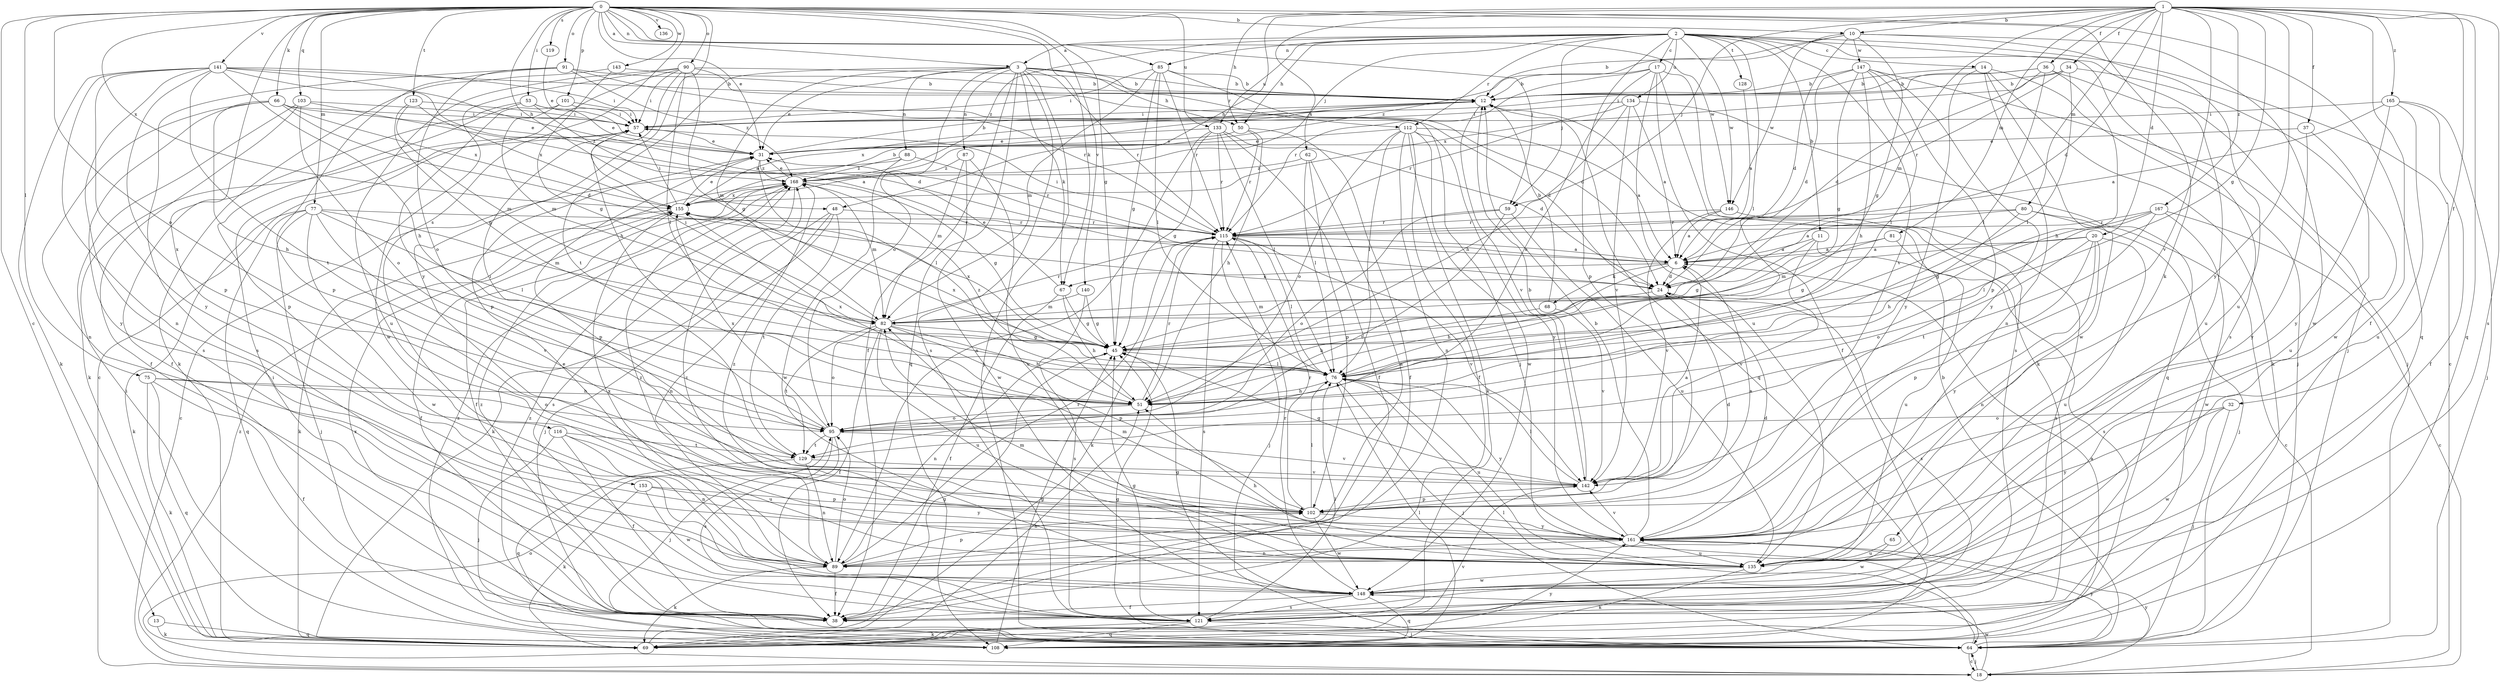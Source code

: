 strict digraph  {
0;
1;
2;
3;
6;
10;
11;
12;
13;
14;
17;
18;
20;
24;
31;
32;
34;
36;
37;
38;
45;
48;
50;
51;
53;
57;
59;
62;
64;
65;
66;
67;
68;
69;
75;
76;
77;
80;
81;
82;
85;
87;
88;
89;
90;
91;
95;
101;
102;
103;
108;
112;
115;
116;
119;
121;
123;
128;
129;
133;
134;
135;
136;
140;
141;
142;
143;
146;
147;
148;
153;
155;
161;
165;
167;
168;
0 -> 3  [label=a];
0 -> 10  [label=b];
0 -> 13  [label=c];
0 -> 31  [label=e];
0 -> 45  [label=g];
0 -> 48  [label=h];
0 -> 53  [label=i];
0 -> 59  [label=j];
0 -> 65  [label=k];
0 -> 66  [label=k];
0 -> 67  [label=k];
0 -> 75  [label=l];
0 -> 77  [label=m];
0 -> 85  [label=n];
0 -> 90  [label=o];
0 -> 91  [label=o];
0 -> 95  [label=o];
0 -> 101  [label=p];
0 -> 103  [label=q];
0 -> 108  [label=q];
0 -> 116  [label=s];
0 -> 119  [label=s];
0 -> 123  [label=t];
0 -> 133  [label=u];
0 -> 136  [label=v];
0 -> 140  [label=v];
0 -> 141  [label=v];
0 -> 143  [label=w];
0 -> 146  [label=w];
0 -> 153  [label=x];
0 -> 155  [label=x];
0 -> 161  [label=y];
1 -> 10  [label=b];
1 -> 20  [label=d];
1 -> 24  [label=d];
1 -> 32  [label=f];
1 -> 34  [label=f];
1 -> 36  [label=f];
1 -> 37  [label=f];
1 -> 38  [label=f];
1 -> 45  [label=g];
1 -> 48  [label=h];
1 -> 50  [label=h];
1 -> 59  [label=j];
1 -> 80  [label=m];
1 -> 81  [label=m];
1 -> 82  [label=m];
1 -> 108  [label=q];
1 -> 121  [label=s];
1 -> 142  [label=v];
1 -> 155  [label=x];
1 -> 161  [label=y];
1 -> 165  [label=z];
1 -> 167  [label=z];
2 -> 3  [label=a];
2 -> 11  [label=b];
2 -> 14  [label=c];
2 -> 17  [label=c];
2 -> 18  [label=c];
2 -> 50  [label=h];
2 -> 59  [label=j];
2 -> 62  [label=j];
2 -> 64  [label=j];
2 -> 76  [label=l];
2 -> 85  [label=n];
2 -> 102  [label=p];
2 -> 112  [label=r];
2 -> 121  [label=s];
2 -> 128  [label=t];
2 -> 133  [label=u];
2 -> 134  [label=u];
2 -> 142  [label=v];
2 -> 146  [label=w];
2 -> 168  [label=z];
3 -> 12  [label=b];
3 -> 31  [label=e];
3 -> 38  [label=f];
3 -> 50  [label=h];
3 -> 64  [label=j];
3 -> 67  [label=k];
3 -> 82  [label=m];
3 -> 87  [label=n];
3 -> 88  [label=n];
3 -> 95  [label=o];
3 -> 108  [label=q];
3 -> 112  [label=r];
3 -> 115  [label=r];
3 -> 121  [label=s];
3 -> 129  [label=t];
6 -> 24  [label=d];
6 -> 51  [label=h];
6 -> 67  [label=k];
6 -> 68  [label=k];
10 -> 12  [label=b];
10 -> 24  [label=d];
10 -> 45  [label=g];
10 -> 135  [label=u];
10 -> 146  [label=w];
10 -> 147  [label=w];
10 -> 148  [label=w];
10 -> 168  [label=z];
11 -> 6  [label=a];
11 -> 45  [label=g];
11 -> 121  [label=s];
11 -> 142  [label=v];
12 -> 57  [label=i];
12 -> 108  [label=q];
12 -> 142  [label=v];
12 -> 155  [label=x];
13 -> 69  [label=k];
13 -> 108  [label=q];
14 -> 12  [label=b];
14 -> 64  [label=j];
14 -> 69  [label=k];
14 -> 89  [label=n];
14 -> 148  [label=w];
14 -> 161  [label=y];
17 -> 12  [label=b];
17 -> 38  [label=f];
17 -> 69  [label=k];
17 -> 95  [label=o];
17 -> 115  [label=r];
17 -> 121  [label=s];
17 -> 135  [label=u];
18 -> 64  [label=j];
18 -> 95  [label=o];
18 -> 148  [label=w];
18 -> 161  [label=y];
18 -> 168  [label=z];
20 -> 6  [label=a];
20 -> 45  [label=g];
20 -> 89  [label=n];
20 -> 95  [label=o];
20 -> 102  [label=p];
20 -> 135  [label=u];
20 -> 161  [label=y];
24 -> 82  [label=m];
24 -> 121  [label=s];
31 -> 12  [label=b];
31 -> 76  [label=l];
31 -> 102  [label=p];
31 -> 168  [label=z];
32 -> 64  [label=j];
32 -> 95  [label=o];
32 -> 148  [label=w];
32 -> 161  [label=y];
34 -> 12  [label=b];
34 -> 76  [label=l];
34 -> 115  [label=r];
34 -> 148  [label=w];
34 -> 155  [label=x];
36 -> 12  [label=b];
36 -> 24  [label=d];
36 -> 51  [label=h];
36 -> 57  [label=i];
36 -> 76  [label=l];
36 -> 135  [label=u];
37 -> 31  [label=e];
37 -> 135  [label=u];
37 -> 161  [label=y];
38 -> 57  [label=i];
38 -> 168  [label=z];
45 -> 76  [label=l];
45 -> 89  [label=n];
45 -> 155  [label=x];
48 -> 64  [label=j];
48 -> 69  [label=k];
48 -> 89  [label=n];
48 -> 115  [label=r];
48 -> 129  [label=t];
50 -> 31  [label=e];
50 -> 38  [label=f];
50 -> 51  [label=h];
50 -> 115  [label=r];
51 -> 95  [label=o];
51 -> 115  [label=r];
51 -> 155  [label=x];
51 -> 168  [label=z];
53 -> 31  [label=e];
53 -> 38  [label=f];
53 -> 57  [label=i];
53 -> 102  [label=p];
53 -> 168  [label=z];
57 -> 31  [label=e];
59 -> 95  [label=o];
59 -> 115  [label=r];
59 -> 129  [label=t];
59 -> 135  [label=u];
62 -> 76  [label=l];
62 -> 89  [label=n];
62 -> 102  [label=p];
62 -> 168  [label=z];
64 -> 12  [label=b];
64 -> 18  [label=c];
64 -> 45  [label=g];
64 -> 57  [label=i];
64 -> 76  [label=l];
64 -> 155  [label=x];
64 -> 161  [label=y];
64 -> 168  [label=z];
65 -> 135  [label=u];
65 -> 148  [label=w];
66 -> 24  [label=d];
66 -> 31  [label=e];
66 -> 51  [label=h];
66 -> 57  [label=i];
66 -> 89  [label=n];
66 -> 155  [label=x];
66 -> 161  [label=y];
67 -> 31  [label=e];
67 -> 38  [label=f];
67 -> 45  [label=g];
67 -> 51  [label=h];
68 -> 12  [label=b];
68 -> 51  [label=h];
68 -> 142  [label=v];
69 -> 45  [label=g];
69 -> 51  [label=h];
69 -> 142  [label=v];
69 -> 161  [label=y];
75 -> 38  [label=f];
75 -> 51  [label=h];
75 -> 69  [label=k];
75 -> 95  [label=o];
75 -> 108  [label=q];
76 -> 51  [label=h];
76 -> 64  [label=j];
76 -> 135  [label=u];
76 -> 155  [label=x];
76 -> 161  [label=y];
77 -> 64  [label=j];
77 -> 69  [label=k];
77 -> 76  [label=l];
77 -> 82  [label=m];
77 -> 108  [label=q];
77 -> 115  [label=r];
77 -> 142  [label=v];
77 -> 148  [label=w];
80 -> 6  [label=a];
80 -> 18  [label=c];
80 -> 51  [label=h];
80 -> 64  [label=j];
80 -> 115  [label=r];
81 -> 6  [label=a];
81 -> 82  [label=m];
81 -> 135  [label=u];
82 -> 38  [label=f];
82 -> 45  [label=g];
82 -> 51  [label=h];
82 -> 57  [label=i];
82 -> 95  [label=o];
82 -> 102  [label=p];
82 -> 115  [label=r];
82 -> 129  [label=t];
82 -> 135  [label=u];
85 -> 12  [label=b];
85 -> 45  [label=g];
85 -> 57  [label=i];
85 -> 64  [label=j];
85 -> 76  [label=l];
85 -> 82  [label=m];
85 -> 115  [label=r];
87 -> 82  [label=m];
87 -> 135  [label=u];
87 -> 148  [label=w];
87 -> 168  [label=z];
88 -> 18  [label=c];
88 -> 115  [label=r];
88 -> 148  [label=w];
88 -> 168  [label=z];
89 -> 31  [label=e];
89 -> 38  [label=f];
89 -> 69  [label=k];
89 -> 95  [label=o];
89 -> 102  [label=p];
89 -> 115  [label=r];
89 -> 155  [label=x];
89 -> 168  [label=z];
90 -> 12  [label=b];
90 -> 18  [label=c];
90 -> 24  [label=d];
90 -> 45  [label=g];
90 -> 51  [label=h];
90 -> 57  [label=i];
90 -> 76  [label=l];
90 -> 135  [label=u];
90 -> 148  [label=w];
91 -> 12  [label=b];
91 -> 95  [label=o];
91 -> 102  [label=p];
91 -> 115  [label=r];
91 -> 121  [label=s];
91 -> 168  [label=z];
95 -> 57  [label=i];
95 -> 64  [label=j];
95 -> 121  [label=s];
95 -> 129  [label=t];
95 -> 142  [label=v];
95 -> 155  [label=x];
101 -> 24  [label=d];
101 -> 57  [label=i];
101 -> 82  [label=m];
101 -> 102  [label=p];
102 -> 6  [label=a];
102 -> 24  [label=d];
102 -> 76  [label=l];
102 -> 115  [label=r];
102 -> 148  [label=w];
102 -> 161  [label=y];
103 -> 6  [label=a];
103 -> 38  [label=f];
103 -> 57  [label=i];
103 -> 69  [label=k];
103 -> 95  [label=o];
108 -> 6  [label=a];
108 -> 45  [label=g];
108 -> 76  [label=l];
108 -> 168  [label=z];
112 -> 6  [label=a];
112 -> 31  [label=e];
112 -> 38  [label=f];
112 -> 69  [label=k];
112 -> 76  [label=l];
112 -> 89  [label=n];
112 -> 95  [label=o];
112 -> 148  [label=w];
112 -> 161  [label=y];
115 -> 6  [label=a];
115 -> 57  [label=i];
115 -> 64  [label=j];
115 -> 69  [label=k];
115 -> 76  [label=l];
115 -> 121  [label=s];
115 -> 142  [label=v];
116 -> 38  [label=f];
116 -> 64  [label=j];
116 -> 89  [label=n];
116 -> 129  [label=t];
116 -> 135  [label=u];
119 -> 31  [label=e];
121 -> 45  [label=g];
121 -> 64  [label=j];
121 -> 69  [label=k];
121 -> 76  [label=l];
121 -> 108  [label=q];
123 -> 45  [label=g];
123 -> 57  [label=i];
123 -> 82  [label=m];
123 -> 155  [label=x];
128 -> 6  [label=a];
129 -> 89  [label=n];
129 -> 108  [label=q];
129 -> 142  [label=v];
133 -> 24  [label=d];
133 -> 31  [label=e];
133 -> 38  [label=f];
133 -> 45  [label=g];
133 -> 76  [label=l];
133 -> 89  [label=n];
133 -> 115  [label=r];
134 -> 6  [label=a];
134 -> 51  [label=h];
134 -> 57  [label=i];
134 -> 108  [label=q];
134 -> 115  [label=r];
134 -> 142  [label=v];
135 -> 51  [label=h];
135 -> 69  [label=k];
135 -> 82  [label=m];
135 -> 148  [label=w];
135 -> 168  [label=z];
140 -> 45  [label=g];
140 -> 82  [label=m];
140 -> 121  [label=s];
141 -> 6  [label=a];
141 -> 12  [label=b];
141 -> 24  [label=d];
141 -> 51  [label=h];
141 -> 57  [label=i];
141 -> 69  [label=k];
141 -> 89  [label=n];
141 -> 102  [label=p];
141 -> 121  [label=s];
141 -> 129  [label=t];
141 -> 161  [label=y];
142 -> 6  [label=a];
142 -> 12  [label=b];
142 -> 45  [label=g];
142 -> 76  [label=l];
142 -> 102  [label=p];
143 -> 12  [label=b];
143 -> 45  [label=g];
143 -> 69  [label=k];
146 -> 6  [label=a];
146 -> 115  [label=r];
146 -> 121  [label=s];
146 -> 142  [label=v];
147 -> 12  [label=b];
147 -> 24  [label=d];
147 -> 45  [label=g];
147 -> 51  [label=h];
147 -> 64  [label=j];
147 -> 76  [label=l];
147 -> 102  [label=p];
147 -> 161  [label=y];
148 -> 38  [label=f];
148 -> 45  [label=g];
148 -> 108  [label=q];
148 -> 115  [label=r];
148 -> 121  [label=s];
153 -> 69  [label=k];
153 -> 102  [label=p];
153 -> 148  [label=w];
153 -> 161  [label=y];
155 -> 12  [label=b];
155 -> 31  [label=e];
155 -> 38  [label=f];
155 -> 57  [label=i];
155 -> 69  [label=k];
155 -> 115  [label=r];
161 -> 12  [label=b];
161 -> 24  [label=d];
161 -> 82  [label=m];
161 -> 89  [label=n];
161 -> 135  [label=u];
161 -> 142  [label=v];
161 -> 168  [label=z];
165 -> 6  [label=a];
165 -> 38  [label=f];
165 -> 57  [label=i];
165 -> 64  [label=j];
165 -> 135  [label=u];
165 -> 161  [label=y];
167 -> 18  [label=c];
167 -> 45  [label=g];
167 -> 76  [label=l];
167 -> 115  [label=r];
167 -> 129  [label=t];
167 -> 148  [label=w];
168 -> 31  [label=e];
168 -> 38  [label=f];
168 -> 45  [label=g];
168 -> 82  [label=m];
168 -> 121  [label=s];
168 -> 155  [label=x];
}
